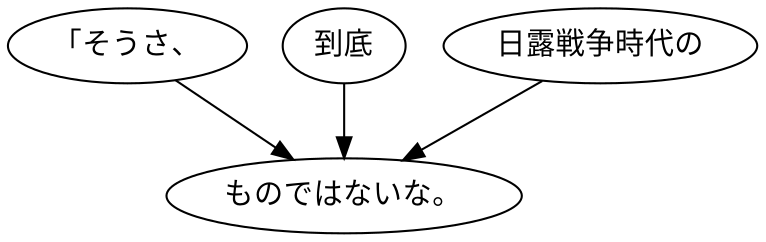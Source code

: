digraph graph1936 {
	node0 [label="「そうさ、"];
	node1 [label="到底"];
	node2 [label="日露戦争時代の"];
	node3 [label="ものではないな。"];
	node0 -> node3;
	node1 -> node3;
	node2 -> node3;
}
